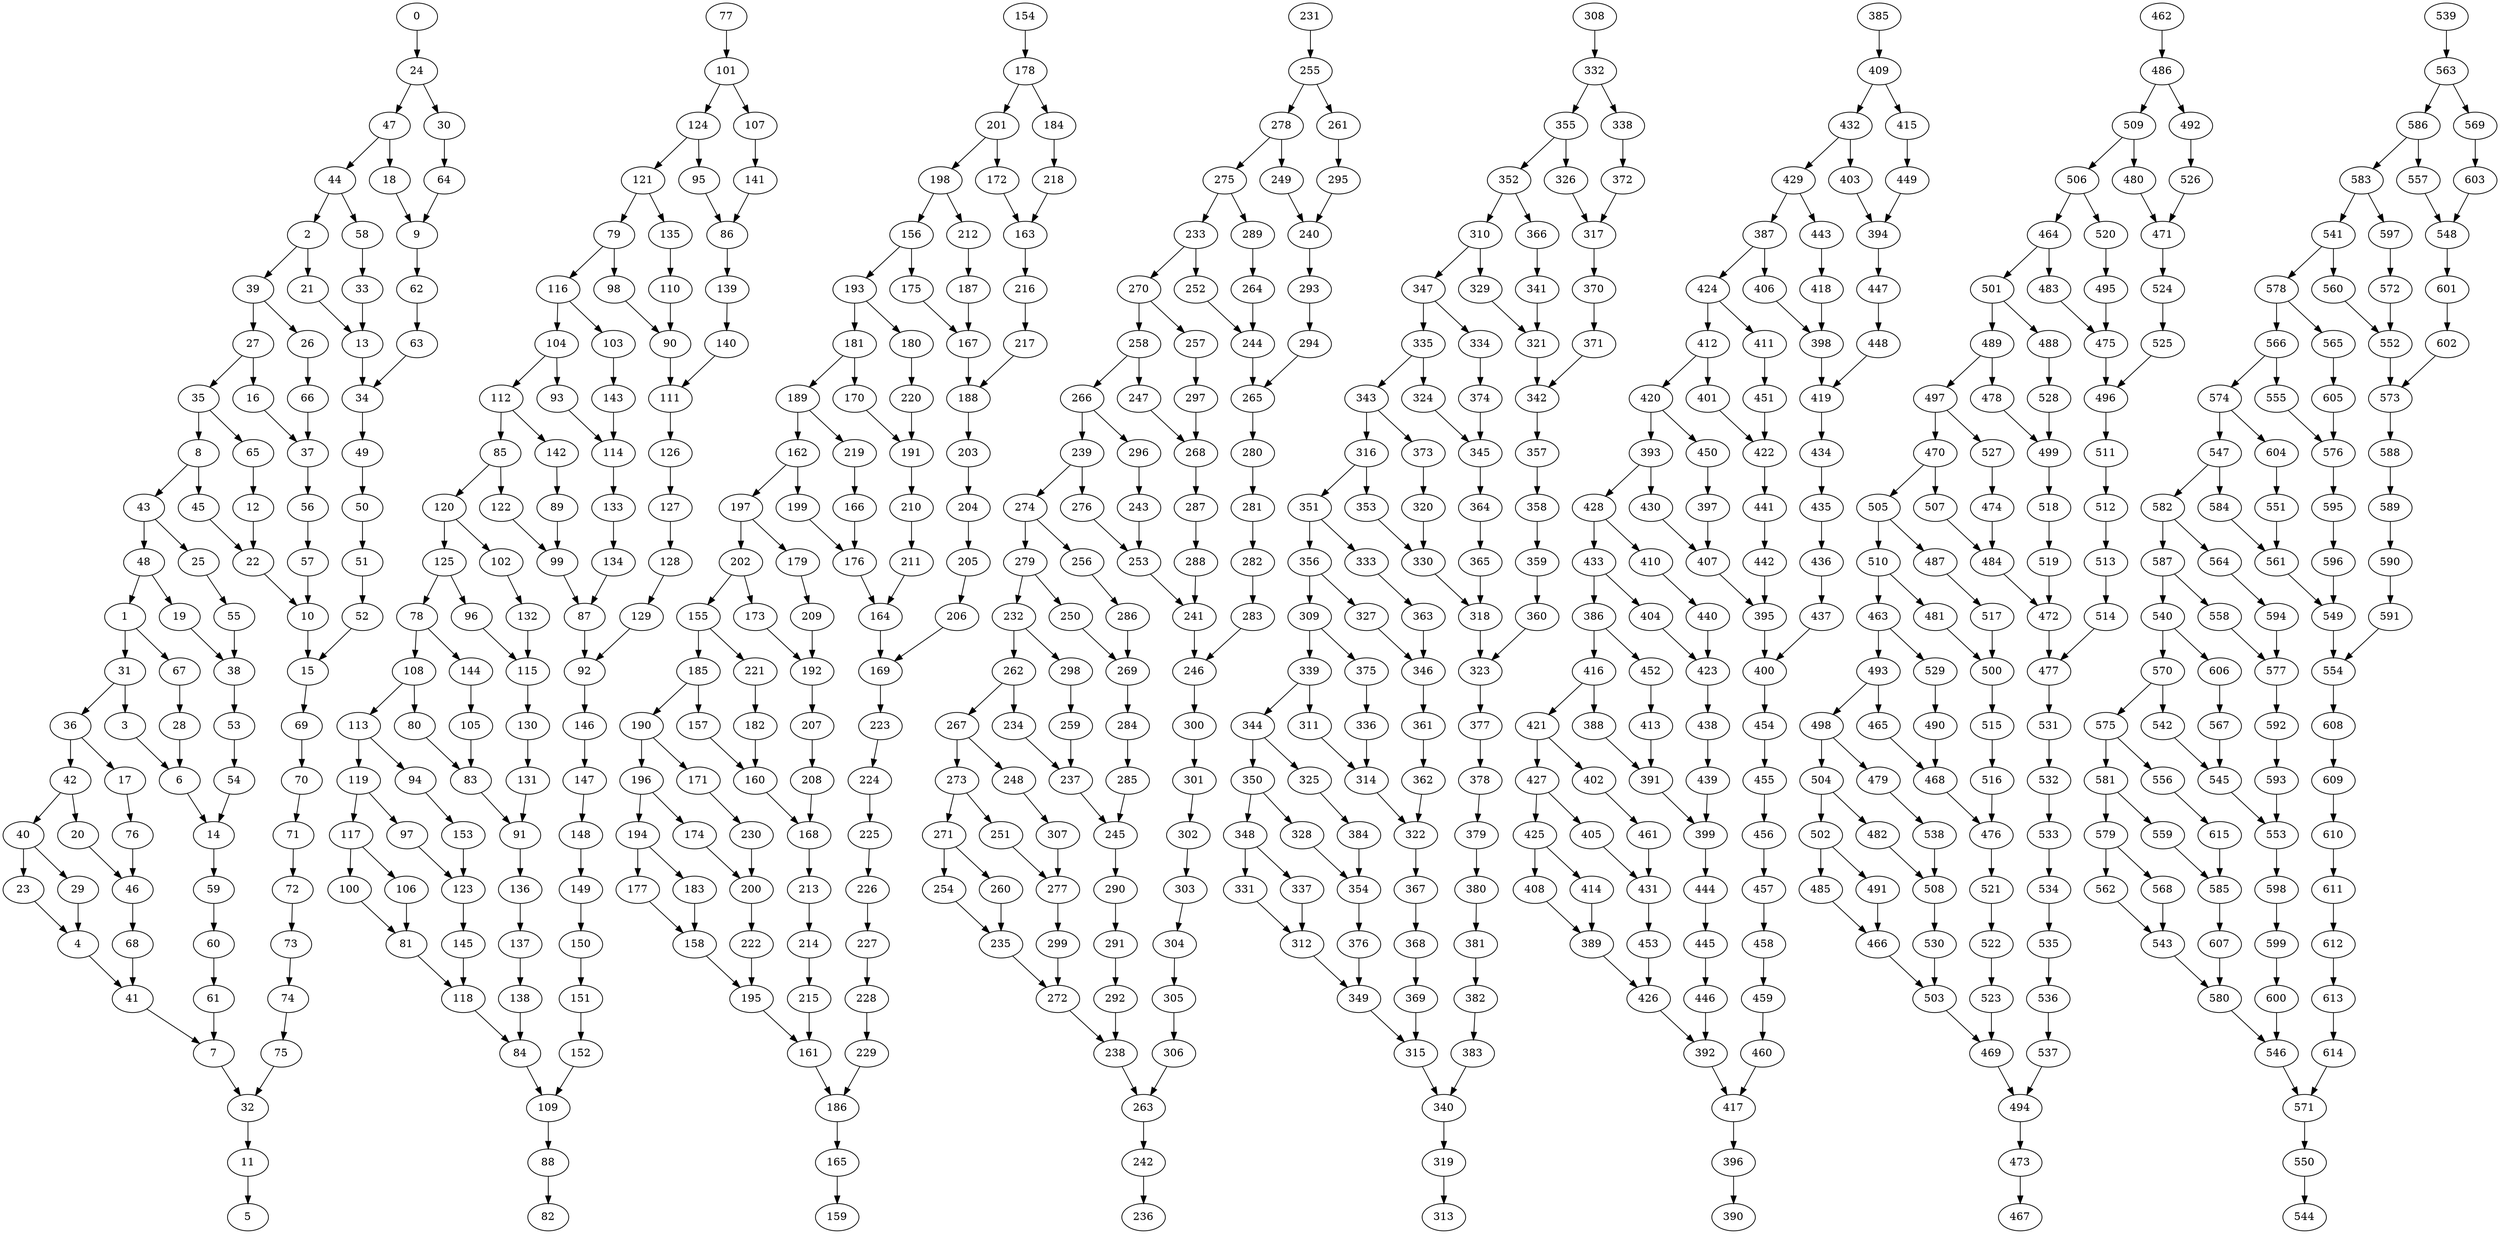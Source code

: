 digraph Fir16_x8 {
  // copy 0
  0 -> 24
  1 -> 31
  1 -> 67
  2 -> 39
  2 -> 21
  3 -> 6
  4 -> 41
  6 -> 14
  7 -> 32
  8 -> 45
  8 -> 43
  9 -> 62
  10 -> 15
  11 -> 5
  12 -> 22
  13 -> 34
  14 -> 59
  15 -> 69
  16 -> 37
  17 -> 76
  18 -> 9
  19 -> 38
  20 -> 46
  21 -> 13
  22 -> 10
  23 -> 4
  24 -> 47
  24 -> 30
  25 -> 55
  26 -> 66
  27 -> 16
  27 -> 35
  28 -> 6
  29 -> 4
  30 -> 64
  31 -> 36
  31 -> 3
  32 -> 11
  33 -> 13
  34 -> 49
  35 -> 8
  35 -> 65
  36 -> 17
  36 -> 42
  37 -> 56
  38 -> 53
  39 -> 26
  39 -> 27
  40 -> 23
  40 -> 29
  41 -> 7
  42 -> 20
  42 -> 40
  43 -> 48
  43 -> 25
  44 -> 2
  44 -> 58
  45 -> 22
  46 -> 68
  47 -> 44
  47 -> 18
  48 -> 19
  48 -> 1
  49 -> 50
  50 -> 51
  51 -> 52
  52 -> 15
  53 -> 54
  54 -> 14
  55 -> 38
  56 -> 57
  57 -> 10
  58 -> 33
  59 -> 60
  60 -> 61
  61 -> 7
  62 -> 63
  63 -> 34
  64 -> 9
  65 -> 12
  66 -> 37
  67 -> 28
  68 -> 41
  69 -> 70
  70 -> 71
  71 -> 72
  72 -> 73
  73 -> 74
  74 -> 75
  75 -> 32
  76 -> 46
  // copy 1
  77 -> 101
  78 -> 108
  78 -> 144
  79 -> 116
  79 -> 98
  80 -> 83
  81 -> 118
  83 -> 91
  84 -> 109
  85 -> 122
  85 -> 120
  86 -> 139
  87 -> 92
  88 -> 82
  89 -> 99
  90 -> 111
  91 -> 136
  92 -> 146
  93 -> 114
  94 -> 153
  95 -> 86
  96 -> 115
  97 -> 123
  98 -> 90
  99 -> 87
  100 -> 81
  101 -> 124
  101 -> 107
  102 -> 132
  103 -> 143
  104 -> 93
  104 -> 112
  105 -> 83
  106 -> 81
  107 -> 141
  108 -> 113
  108 -> 80
  109 -> 88
  110 -> 90
  111 -> 126
  112 -> 85
  112 -> 142
  113 -> 94
  113 -> 119
  114 -> 133
  115 -> 130
  116 -> 103
  116 -> 104
  117 -> 100
  117 -> 106
  118 -> 84
  119 -> 97
  119 -> 117
  120 -> 125
  120 -> 102
  121 -> 79
  121 -> 135
  122 -> 99
  123 -> 145
  124 -> 121
  124 -> 95
  125 -> 96
  125 -> 78
  126 -> 127
  127 -> 128
  128 -> 129
  129 -> 92
  130 -> 131
  131 -> 91
  132 -> 115
  133 -> 134
  134 -> 87
  135 -> 110
  136 -> 137
  137 -> 138
  138 -> 84
  139 -> 140
  140 -> 111
  141 -> 86
  142 -> 89
  143 -> 114
  144 -> 105
  145 -> 118
  146 -> 147
  147 -> 148
  148 -> 149
  149 -> 150
  150 -> 151
  151 -> 152
  152 -> 109
  153 -> 123
  // copy 2
  154 -> 178
  155 -> 185
  155 -> 221
  156 -> 193
  156 -> 175
  157 -> 160
  158 -> 195
  160 -> 168
  161 -> 186
  162 -> 199
  162 -> 197
  163 -> 216
  164 -> 169
  165 -> 159
  166 -> 176
  167 -> 188
  168 -> 213
  169 -> 223
  170 -> 191
  171 -> 230
  172 -> 163
  173 -> 192
  174 -> 200
  175 -> 167
  176 -> 164
  177 -> 158
  178 -> 201
  178 -> 184
  179 -> 209
  180 -> 220
  181 -> 170
  181 -> 189
  182 -> 160
  183 -> 158
  184 -> 218
  185 -> 190
  185 -> 157
  186 -> 165
  187 -> 167
  188 -> 203
  189 -> 162
  189 -> 219
  190 -> 171
  190 -> 196
  191 -> 210
  192 -> 207
  193 -> 180
  193 -> 181
  194 -> 177
  194 -> 183
  195 -> 161
  196 -> 174
  196 -> 194
  197 -> 202
  197 -> 179
  198 -> 156
  198 -> 212
  199 -> 176
  200 -> 222
  201 -> 198
  201 -> 172
  202 -> 173
  202 -> 155
  203 -> 204
  204 -> 205
  205 -> 206
  206 -> 169
  207 -> 208
  208 -> 168
  209 -> 192
  210 -> 211
  211 -> 164
  212 -> 187
  213 -> 214
  214 -> 215
  215 -> 161
  216 -> 217
  217 -> 188
  218 -> 163
  219 -> 166
  220 -> 191
  221 -> 182
  222 -> 195
  223 -> 224
  224 -> 225
  225 -> 226
  226 -> 227
  227 -> 228
  228 -> 229
  229 -> 186
  230 -> 200
  // copy 3
  231 -> 255
  232 -> 262
  232 -> 298
  233 -> 270
  233 -> 252
  234 -> 237
  235 -> 272
  237 -> 245
  238 -> 263
  239 -> 276
  239 -> 274
  240 -> 293
  241 -> 246
  242 -> 236
  243 -> 253
  244 -> 265
  245 -> 290
  246 -> 300
  247 -> 268
  248 -> 307
  249 -> 240
  250 -> 269
  251 -> 277
  252 -> 244
  253 -> 241
  254 -> 235
  255 -> 278
  255 -> 261
  256 -> 286
  257 -> 297
  258 -> 247
  258 -> 266
  259 -> 237
  260 -> 235
  261 -> 295
  262 -> 267
  262 -> 234
  263 -> 242
  264 -> 244
  265 -> 280
  266 -> 239
  266 -> 296
  267 -> 248
  267 -> 273
  268 -> 287
  269 -> 284
  270 -> 257
  270 -> 258
  271 -> 254
  271 -> 260
  272 -> 238
  273 -> 251
  273 -> 271
  274 -> 279
  274 -> 256
  275 -> 233
  275 -> 289
  276 -> 253
  277 -> 299
  278 -> 275
  278 -> 249
  279 -> 250
  279 -> 232
  280 -> 281
  281 -> 282
  282 -> 283
  283 -> 246
  284 -> 285
  285 -> 245
  286 -> 269
  287 -> 288
  288 -> 241
  289 -> 264
  290 -> 291
  291 -> 292
  292 -> 238
  293 -> 294
  294 -> 265
  295 -> 240
  296 -> 243
  297 -> 268
  298 -> 259
  299 -> 272
  300 -> 301
  301 -> 302
  302 -> 303
  303 -> 304
  304 -> 305
  305 -> 306
  306 -> 263
  307 -> 277
  // copy 4
  308 -> 332
  309 -> 339
  309 -> 375
  310 -> 347
  310 -> 329
  311 -> 314
  312 -> 349
  314 -> 322
  315 -> 340
  316 -> 353
  316 -> 351
  317 -> 370
  318 -> 323
  319 -> 313
  320 -> 330
  321 -> 342
  322 -> 367
  323 -> 377
  324 -> 345
  325 -> 384
  326 -> 317
  327 -> 346
  328 -> 354
  329 -> 321
  330 -> 318
  331 -> 312
  332 -> 355
  332 -> 338
  333 -> 363
  334 -> 374
  335 -> 324
  335 -> 343
  336 -> 314
  337 -> 312
  338 -> 372
  339 -> 344
  339 -> 311
  340 -> 319
  341 -> 321
  342 -> 357
  343 -> 316
  343 -> 373
  344 -> 325
  344 -> 350
  345 -> 364
  346 -> 361
  347 -> 334
  347 -> 335
  348 -> 331
  348 -> 337
  349 -> 315
  350 -> 328
  350 -> 348
  351 -> 356
  351 -> 333
  352 -> 310
  352 -> 366
  353 -> 330
  354 -> 376
  355 -> 352
  355 -> 326
  356 -> 327
  356 -> 309
  357 -> 358
  358 -> 359
  359 -> 360
  360 -> 323
  361 -> 362
  362 -> 322
  363 -> 346
  364 -> 365
  365 -> 318
  366 -> 341
  367 -> 368
  368 -> 369
  369 -> 315
  370 -> 371
  371 -> 342
  372 -> 317
  373 -> 320
  374 -> 345
  375 -> 336
  376 -> 349
  377 -> 378
  378 -> 379
  379 -> 380
  380 -> 381
  381 -> 382
  382 -> 383
  383 -> 340
  384 -> 354
  // copy 5
  385 -> 409
  386 -> 416
  386 -> 452
  387 -> 424
  387 -> 406
  388 -> 391
  389 -> 426
  391 -> 399
  392 -> 417
  393 -> 430
  393 -> 428
  394 -> 447
  395 -> 400
  396 -> 390
  397 -> 407
  398 -> 419
  399 -> 444
  400 -> 454
  401 -> 422
  402 -> 461
  403 -> 394
  404 -> 423
  405 -> 431
  406 -> 398
  407 -> 395
  408 -> 389
  409 -> 432
  409 -> 415
  410 -> 440
  411 -> 451
  412 -> 401
  412 -> 420
  413 -> 391
  414 -> 389
  415 -> 449
  416 -> 421
  416 -> 388
  417 -> 396
  418 -> 398
  419 -> 434
  420 -> 393
  420 -> 450
  421 -> 402
  421 -> 427
  422 -> 441
  423 -> 438
  424 -> 411
  424 -> 412
  425 -> 408
  425 -> 414
  426 -> 392
  427 -> 405
  427 -> 425
  428 -> 433
  428 -> 410
  429 -> 387
  429 -> 443
  430 -> 407
  431 -> 453
  432 -> 429
  432 -> 403
  433 -> 404
  433 -> 386
  434 -> 435
  435 -> 436
  436 -> 437
  437 -> 400
  438 -> 439
  439 -> 399
  440 -> 423
  441 -> 442
  442 -> 395
  443 -> 418
  444 -> 445
  445 -> 446
  446 -> 392
  447 -> 448
  448 -> 419
  449 -> 394
  450 -> 397
  451 -> 422
  452 -> 413
  453 -> 426
  454 -> 455
  455 -> 456
  456 -> 457
  457 -> 458
  458 -> 459
  459 -> 460
  460 -> 417
  461 -> 431
  // copy 6
  462 -> 486
  463 -> 493
  463 -> 529
  464 -> 501
  464 -> 483
  465 -> 468
  466 -> 503
  468 -> 476
  469 -> 494
  470 -> 507
  470 -> 505
  471 -> 524
  472 -> 477
  473 -> 467
  474 -> 484
  475 -> 496
  476 -> 521
  477 -> 531
  478 -> 499
  479 -> 538
  480 -> 471
  481 -> 500
  482 -> 508
  483 -> 475
  484 -> 472
  485 -> 466
  486 -> 509
  486 -> 492
  487 -> 517
  488 -> 528
  489 -> 478
  489 -> 497
  490 -> 468
  491 -> 466
  492 -> 526
  493 -> 498
  493 -> 465
  494 -> 473
  495 -> 475
  496 -> 511
  497 -> 470
  497 -> 527
  498 -> 479
  498 -> 504
  499 -> 518
  500 -> 515
  501 -> 488
  501 -> 489
  502 -> 485
  502 -> 491
  503 -> 469
  504 -> 482
  504 -> 502
  505 -> 510
  505 -> 487
  506 -> 464
  506 -> 520
  507 -> 484
  508 -> 530
  509 -> 506
  509 -> 480
  510 -> 481
  510 -> 463
  511 -> 512
  512 -> 513
  513 -> 514
  514 -> 477
  515 -> 516
  516 -> 476
  517 -> 500
  518 -> 519
  519 -> 472
  520 -> 495
  521 -> 522
  522 -> 523
  523 -> 469
  524 -> 525
  525 -> 496
  526 -> 471
  527 -> 474
  528 -> 499
  529 -> 490
  530 -> 503
  531 -> 532
  532 -> 533
  533 -> 534
  534 -> 535
  535 -> 536
  536 -> 537
  537 -> 494
  538 -> 508
  // copy 7
  539 -> 563
  540 -> 570
  540 -> 606
  541 -> 578
  541 -> 560
  542 -> 545
  543 -> 580
  545 -> 553
  546 -> 571
  547 -> 584
  547 -> 582
  548 -> 601
  549 -> 554
  550 -> 544
  551 -> 561
  552 -> 573
  553 -> 598
  554 -> 608
  555 -> 576
  556 -> 615
  557 -> 548
  558 -> 577
  559 -> 585
  560 -> 552
  561 -> 549
  562 -> 543
  563 -> 586
  563 -> 569
  564 -> 594
  565 -> 605
  566 -> 555
  566 -> 574
  567 -> 545
  568 -> 543
  569 -> 603
  570 -> 575
  570 -> 542
  571 -> 550
  572 -> 552
  573 -> 588
  574 -> 547
  574 -> 604
  575 -> 556
  575 -> 581
  576 -> 595
  577 -> 592
  578 -> 565
  578 -> 566
  579 -> 562
  579 -> 568
  580 -> 546
  581 -> 559
  581 -> 579
  582 -> 587
  582 -> 564
  583 -> 541
  583 -> 597
  584 -> 561
  585 -> 607
  586 -> 583
  586 -> 557
  587 -> 558
  587 -> 540
  588 -> 589
  589 -> 590
  590 -> 591
  591 -> 554
  592 -> 593
  593 -> 553
  594 -> 577
  595 -> 596
  596 -> 549
  597 -> 572
  598 -> 599
  599 -> 600
  600 -> 546
  601 -> 602
  602 -> 573
  603 -> 548
  604 -> 551
  605 -> 576
  606 -> 567
  607 -> 580
  608 -> 609
  609 -> 610
  610 -> 611
  611 -> 612
  612 -> 613
  613 -> 614
  614 -> 571
  615 -> 585
}
